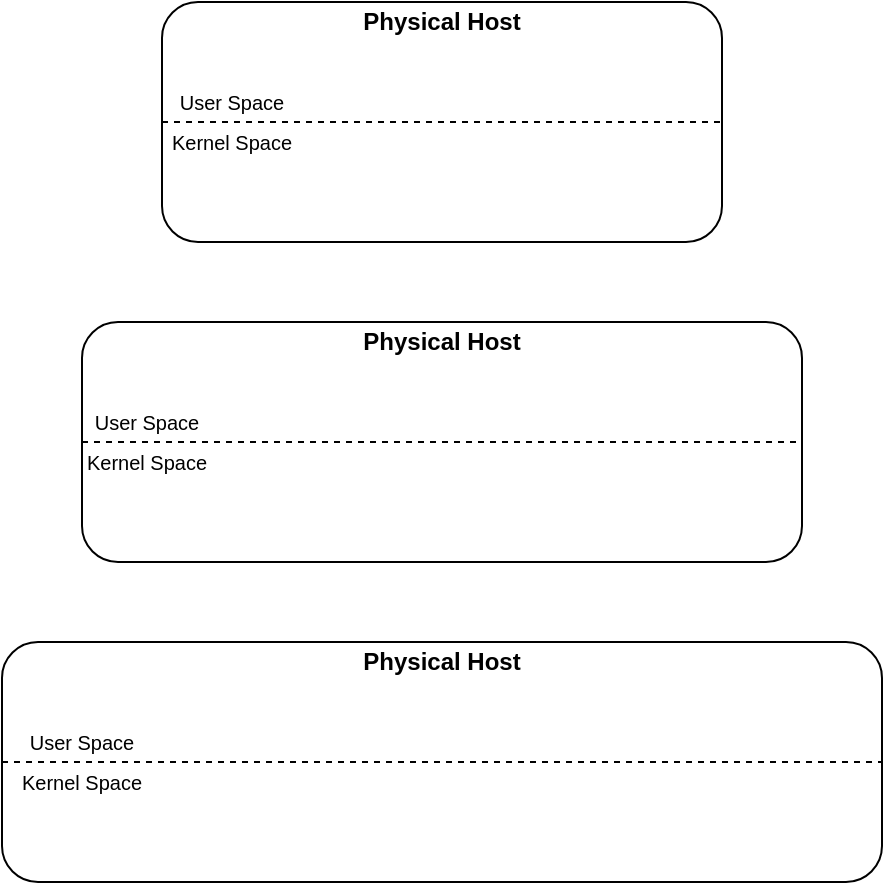 <mxfile version="20.2.7" type="github">
  <diagram id="a-QX8mBSMtBPi-ePR0x0" name="Page-1">
    <mxGraphModel dx="677" dy="378" grid="1" gridSize="10" guides="1" tooltips="1" connect="1" arrows="1" fold="1" page="1" pageScale="1" pageWidth="800" pageHeight="520" math="0" shadow="0">
      <root>
        <mxCell id="0" />
        <mxCell id="1" parent="0" />
        <mxCell id="VQPmKQ6DlBFONKVE424w-11" value="" style="group" vertex="1" connectable="0" parent="1">
          <mxGeometry x="120" y="360" width="440" height="120" as="geometry" />
        </mxCell>
        <mxCell id="VQPmKQ6DlBFONKVE424w-1" value="&lt;div&gt;&lt;br&gt;&lt;/div&gt;&lt;div&gt;&lt;br&gt;&lt;/div&gt;&lt;div&gt;&lt;br&gt;&lt;/div&gt;&lt;div align=&quot;left&quot;&gt;&lt;br&gt;&lt;/div&gt;&lt;div align=&quot;left&quot;&gt;&lt;br&gt;&lt;/div&gt;&lt;div&gt;&lt;br&gt;&lt;/div&gt;&lt;div&gt;&lt;br&gt;&lt;/div&gt;&lt;div&gt;&lt;br&gt;&lt;/div&gt;" style="rounded=1;whiteSpace=wrap;html=1;" vertex="1" parent="VQPmKQ6DlBFONKVE424w-11">
          <mxGeometry width="440" height="120" as="geometry" />
        </mxCell>
        <mxCell id="VQPmKQ6DlBFONKVE424w-4" value="" style="endArrow=none;dashed=1;html=1;rounded=0;entryX=1;entryY=0.5;entryDx=0;entryDy=0;exitX=0;exitY=0.5;exitDx=0;exitDy=0;" edge="1" parent="VQPmKQ6DlBFONKVE424w-11" source="VQPmKQ6DlBFONKVE424w-1" target="VQPmKQ6DlBFONKVE424w-1">
          <mxGeometry width="50" height="50" relative="1" as="geometry">
            <mxPoint x="240" y="-80" as="sourcePoint" />
            <mxPoint x="290" y="-130" as="targetPoint" />
          </mxGeometry>
        </mxCell>
        <mxCell id="VQPmKQ6DlBFONKVE424w-8" value="Physical Host" style="text;html=1;strokeColor=none;fillColor=none;align=center;verticalAlign=middle;whiteSpace=wrap;rounded=0;fontStyle=1" vertex="1" parent="VQPmKQ6DlBFONKVE424w-11">
          <mxGeometry width="440" height="20" as="geometry" />
        </mxCell>
        <mxCell id="VQPmKQ6DlBFONKVE424w-9" value="&lt;font style=&quot;font-size: 10px;&quot;&gt;User Space&lt;/font&gt;" style="text;html=1;strokeColor=none;fillColor=none;align=center;verticalAlign=middle;whiteSpace=wrap;rounded=0;" vertex="1" parent="VQPmKQ6DlBFONKVE424w-11">
          <mxGeometry y="40" width="80" height="20" as="geometry" />
        </mxCell>
        <mxCell id="VQPmKQ6DlBFONKVE424w-10" value="&lt;font style=&quot;font-size: 10px;&quot;&gt;Kernel Space&lt;/font&gt;" style="text;html=1;strokeColor=none;fillColor=none;align=center;verticalAlign=middle;whiteSpace=wrap;rounded=0;" vertex="1" parent="VQPmKQ6DlBFONKVE424w-11">
          <mxGeometry y="60" width="80" height="20" as="geometry" />
        </mxCell>
        <mxCell id="VQPmKQ6DlBFONKVE424w-12" value="" style="group" vertex="1" connectable="0" parent="1">
          <mxGeometry x="160" y="200" width="360" height="120" as="geometry" />
        </mxCell>
        <mxCell id="VQPmKQ6DlBFONKVE424w-13" value="&lt;div&gt;&lt;br&gt;&lt;/div&gt;&lt;div&gt;&lt;br&gt;&lt;/div&gt;&lt;div&gt;&lt;br&gt;&lt;/div&gt;&lt;div align=&quot;left&quot;&gt;&lt;br&gt;&lt;/div&gt;&lt;div align=&quot;left&quot;&gt;&lt;br&gt;&lt;/div&gt;&lt;div&gt;&lt;br&gt;&lt;/div&gt;&lt;div&gt;&lt;br&gt;&lt;/div&gt;&lt;div&gt;&lt;br&gt;&lt;/div&gt;" style="rounded=1;whiteSpace=wrap;html=1;" vertex="1" parent="VQPmKQ6DlBFONKVE424w-12">
          <mxGeometry width="360" height="120" as="geometry" />
        </mxCell>
        <mxCell id="VQPmKQ6DlBFONKVE424w-14" value="" style="endArrow=none;dashed=1;html=1;rounded=0;entryX=1;entryY=0.5;entryDx=0;entryDy=0;exitX=0;exitY=0.5;exitDx=0;exitDy=0;" edge="1" parent="VQPmKQ6DlBFONKVE424w-12" source="VQPmKQ6DlBFONKVE424w-13" target="VQPmKQ6DlBFONKVE424w-13">
          <mxGeometry width="50" height="50" relative="1" as="geometry">
            <mxPoint x="196.364" y="-80" as="sourcePoint" />
            <mxPoint x="237.273" y="-130" as="targetPoint" />
          </mxGeometry>
        </mxCell>
        <mxCell id="VQPmKQ6DlBFONKVE424w-15" value="Physical Host" style="text;html=1;strokeColor=none;fillColor=none;align=center;verticalAlign=middle;whiteSpace=wrap;rounded=0;fontStyle=1" vertex="1" parent="VQPmKQ6DlBFONKVE424w-12">
          <mxGeometry width="360" height="20" as="geometry" />
        </mxCell>
        <mxCell id="VQPmKQ6DlBFONKVE424w-16" value="&lt;font style=&quot;font-size: 10px;&quot;&gt;User Space&lt;/font&gt;" style="text;html=1;strokeColor=none;fillColor=none;align=center;verticalAlign=middle;whiteSpace=wrap;rounded=0;" vertex="1" parent="VQPmKQ6DlBFONKVE424w-12">
          <mxGeometry y="40" width="65.455" height="20" as="geometry" />
        </mxCell>
        <mxCell id="VQPmKQ6DlBFONKVE424w-17" value="&lt;font style=&quot;font-size: 10px;&quot;&gt;Kernel Space&lt;/font&gt;" style="text;html=1;strokeColor=none;fillColor=none;align=center;verticalAlign=middle;whiteSpace=wrap;rounded=0;" vertex="1" parent="VQPmKQ6DlBFONKVE424w-12">
          <mxGeometry y="60" width="65.455" height="20" as="geometry" />
        </mxCell>
        <mxCell id="VQPmKQ6DlBFONKVE424w-18" value="" style="group" vertex="1" connectable="0" parent="1">
          <mxGeometry x="200" y="40" width="280" height="120" as="geometry" />
        </mxCell>
        <mxCell id="VQPmKQ6DlBFONKVE424w-19" value="&lt;div&gt;&lt;br&gt;&lt;/div&gt;&lt;div&gt;&lt;br&gt;&lt;/div&gt;&lt;div&gt;&lt;br&gt;&lt;/div&gt;&lt;div align=&quot;left&quot;&gt;&lt;br&gt;&lt;/div&gt;&lt;div align=&quot;left&quot;&gt;&lt;br&gt;&lt;/div&gt;&lt;div&gt;&lt;br&gt;&lt;/div&gt;&lt;div&gt;&lt;br&gt;&lt;/div&gt;&lt;div&gt;&lt;br&gt;&lt;/div&gt;" style="rounded=1;whiteSpace=wrap;html=1;" vertex="1" parent="VQPmKQ6DlBFONKVE424w-18">
          <mxGeometry width="280" height="120" as="geometry" />
        </mxCell>
        <mxCell id="VQPmKQ6DlBFONKVE424w-20" value="" style="endArrow=none;dashed=1;html=1;rounded=0;entryX=1;entryY=0.5;entryDx=0;entryDy=0;exitX=0;exitY=0.5;exitDx=0;exitDy=0;" edge="1" parent="VQPmKQ6DlBFONKVE424w-18" source="VQPmKQ6DlBFONKVE424w-19" target="VQPmKQ6DlBFONKVE424w-19">
          <mxGeometry width="50" height="50" relative="1" as="geometry">
            <mxPoint x="152.727" y="-80" as="sourcePoint" />
            <mxPoint x="184.545" y="-130" as="targetPoint" />
          </mxGeometry>
        </mxCell>
        <mxCell id="VQPmKQ6DlBFONKVE424w-21" value="Physical Host" style="text;html=1;strokeColor=none;fillColor=none;align=center;verticalAlign=middle;whiteSpace=wrap;rounded=0;fontStyle=1" vertex="1" parent="VQPmKQ6DlBFONKVE424w-18">
          <mxGeometry width="280" height="20" as="geometry" />
        </mxCell>
        <mxCell id="VQPmKQ6DlBFONKVE424w-22" value="&lt;font style=&quot;font-size: 10px;&quot;&gt;User Space&lt;/font&gt;" style="text;html=1;strokeColor=none;fillColor=none;align=center;verticalAlign=middle;whiteSpace=wrap;rounded=0;" vertex="1" parent="VQPmKQ6DlBFONKVE424w-18">
          <mxGeometry y="40" width="70" height="20" as="geometry" />
        </mxCell>
        <mxCell id="VQPmKQ6DlBFONKVE424w-23" value="&lt;font style=&quot;font-size: 10px;&quot;&gt;Kernel Space&lt;/font&gt;" style="text;html=1;strokeColor=none;fillColor=none;align=center;verticalAlign=middle;whiteSpace=wrap;rounded=0;" vertex="1" parent="VQPmKQ6DlBFONKVE424w-18">
          <mxGeometry y="60" width="70" height="20" as="geometry" />
        </mxCell>
      </root>
    </mxGraphModel>
  </diagram>
</mxfile>
